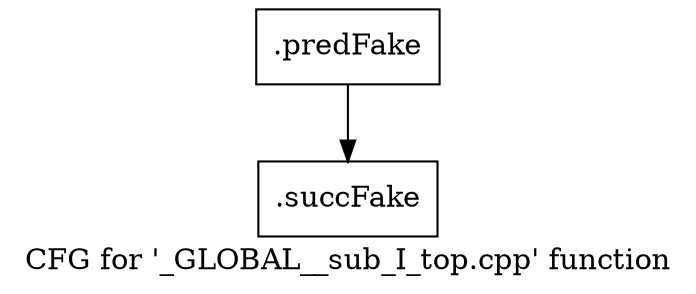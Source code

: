 digraph "CFG for '_GLOBAL__sub_I_top.cpp' function" {
	label="CFG for '_GLOBAL__sub_I_top.cpp' function";

	Node0x510fe00 [shape=record,filename="../../../../src/top.cpp",linenumber="0",label="{.predFake}"];
	Node0x510fe00 -> Node0x5283650[ callList="" memoryops="" filename="../../../../src/top.cpp" execusionnum="0"];
	Node0x5283650 [shape=record,filename="",linenumber="",label="{.succFake}"];
}
